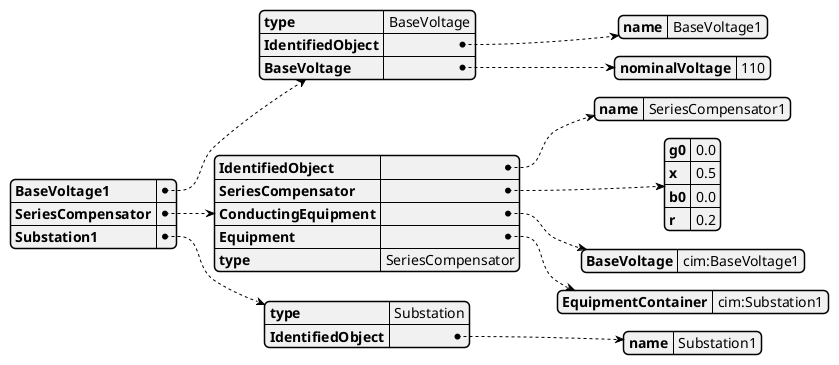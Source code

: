 @startjson
{
  "BaseVoltage1": {
    "type": 
      "BaseVoltage"
    ,
    "IdentifiedObject": {
      "name": 
        "BaseVoltage1"
      
    },
    "BaseVoltage": {
      "nominalVoltage": 
        "110"
      
    }
  },
  "SeriesCompensator": {
    "IdentifiedObject": {
      "name": 
        "SeriesCompensator1"
      
    },
    "SeriesCompensator": {
      "g0": 
        "0.0"
      ,
      "x": 
        "0.5"
      ,
      "b0": 
        "0.0"
      ,
      "r": 
        "0.2"
      
    },
    "ConductingEquipment": {
      "BaseVoltage": 
        "cim:BaseVoltage1"
      
    },
    "Equipment": {
      "EquipmentContainer": 
        "cim:Substation1"
      
    },
    "type": 
      "SeriesCompensator"
    
  },
  "Substation1": {
    "type": 
      "Substation"
    ,
    "IdentifiedObject": {
      "name": 
        "Substation1"
      
    }
  }
}
@endjson